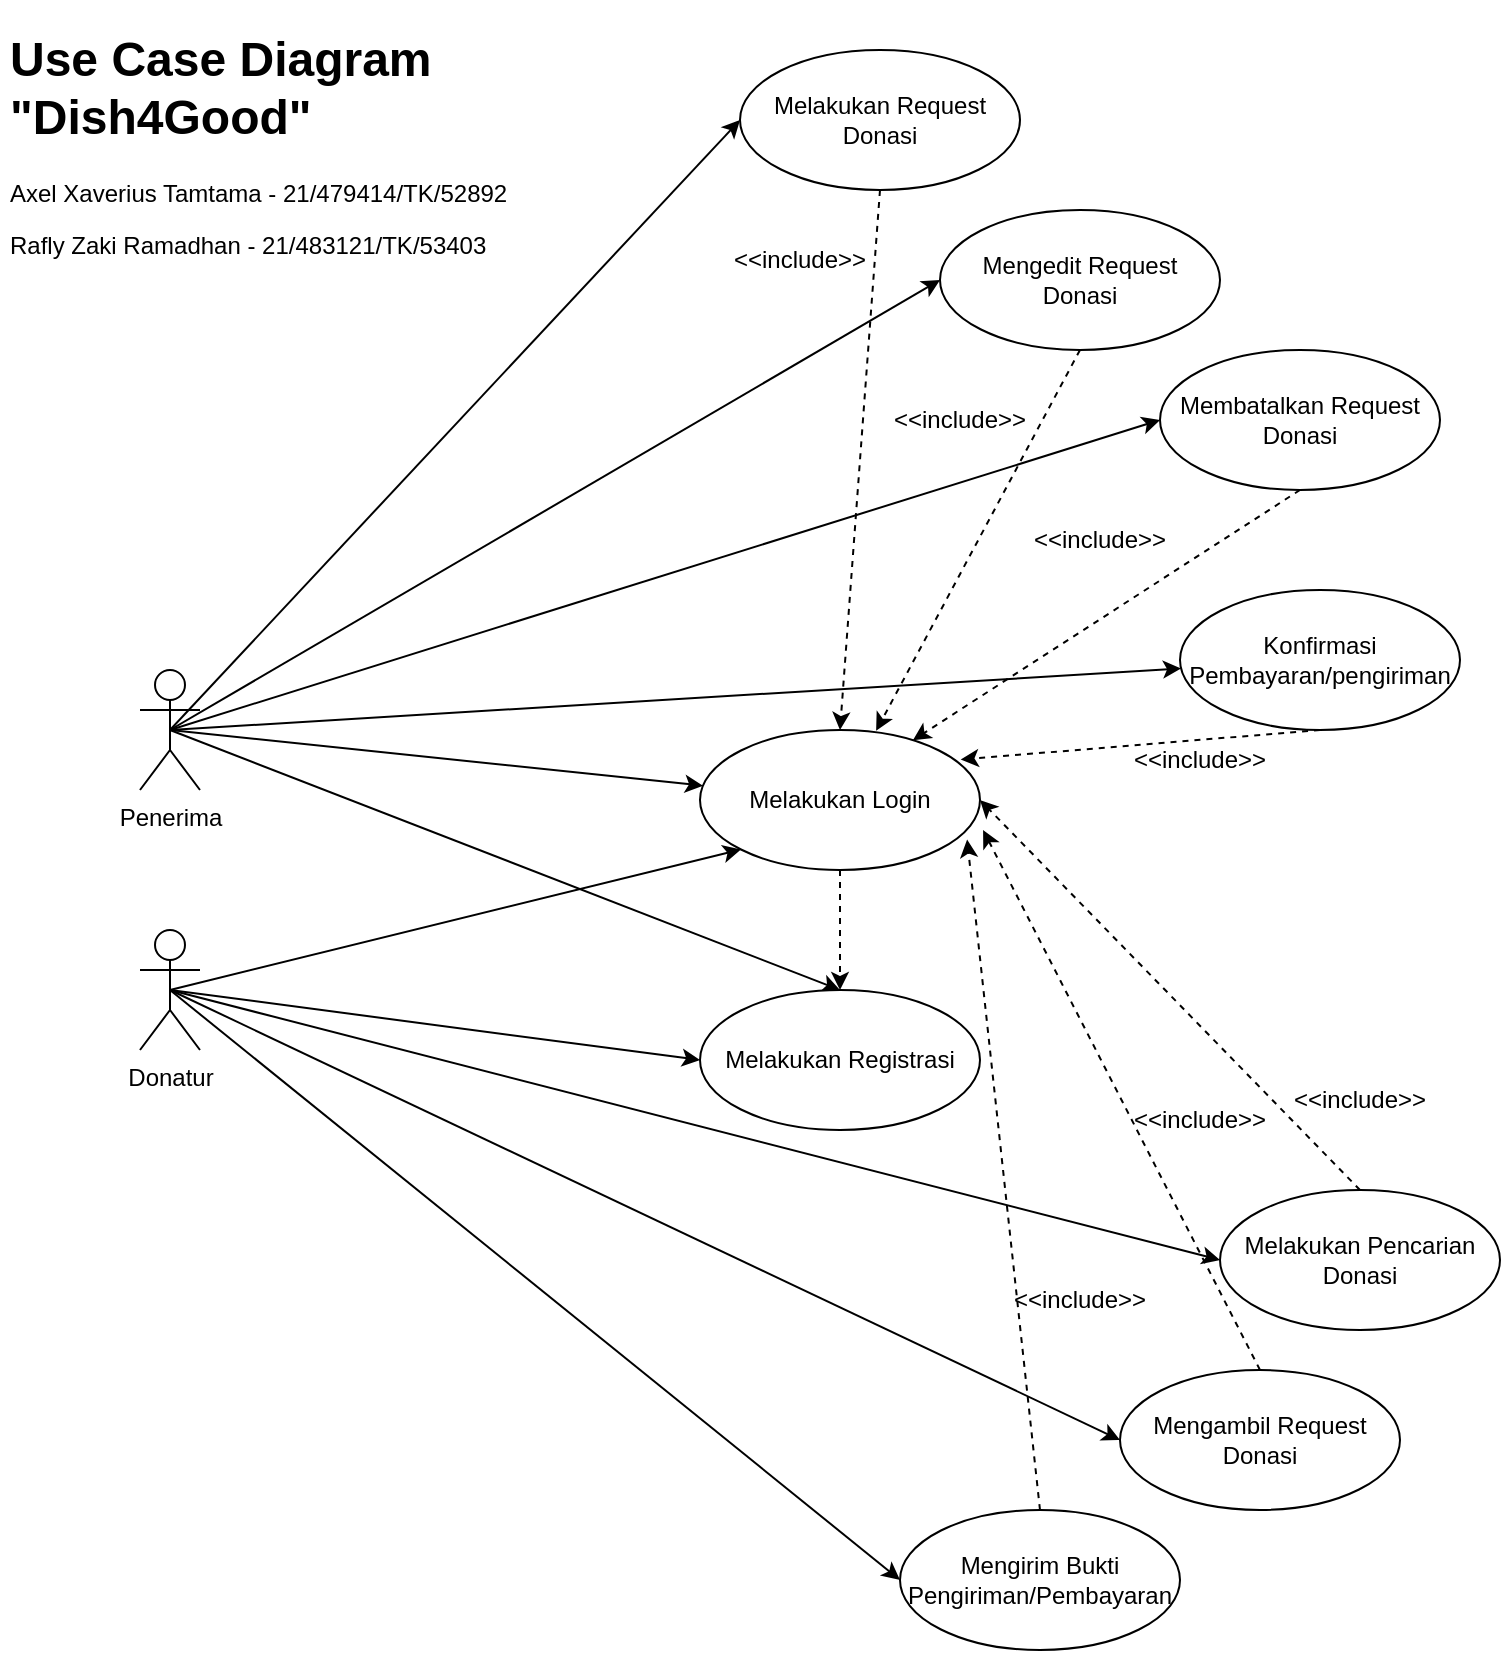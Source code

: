 <mxfile version="21.7.5" type="github" pages="4">
  <diagram id="bWpQsI8a0Fwr5JxNZwEe" name="Use Case Diagram">
    <mxGraphModel dx="1050" dy="566" grid="1" gridSize="10" guides="1" tooltips="1" connect="1" arrows="1" fold="1" page="1" pageScale="1" pageWidth="850" pageHeight="1100" math="0" shadow="0">
      <root>
        <mxCell id="0" />
        <mxCell id="1" parent="0" />
        <mxCell id="-gU4_IUoy-lOwdRJ4B9X-2" style="edgeStyle=none;rounded=0;orthogonalLoop=1;jettySize=auto;html=1;exitX=0.5;exitY=0.5;exitDx=0;exitDy=0;exitPerimeter=0;entryX=0;entryY=0.5;entryDx=0;entryDy=0;" edge="1" parent="1" source="-gU4_IUoy-lOwdRJ4B9X-7" target="-gU4_IUoy-lOwdRJ4B9X-15">
          <mxGeometry relative="1" as="geometry" />
        </mxCell>
        <mxCell id="-gU4_IUoy-lOwdRJ4B9X-3" style="edgeStyle=none;rounded=0;orthogonalLoop=1;jettySize=auto;html=1;exitX=0.5;exitY=0.5;exitDx=0;exitDy=0;exitPerimeter=0;entryX=0;entryY=1;entryDx=0;entryDy=0;" edge="1" parent="1" source="-gU4_IUoy-lOwdRJ4B9X-7" target="-gU4_IUoy-lOwdRJ4B9X-16">
          <mxGeometry relative="1" as="geometry" />
        </mxCell>
        <mxCell id="-gU4_IUoy-lOwdRJ4B9X-4" style="edgeStyle=none;rounded=0;orthogonalLoop=1;jettySize=auto;html=1;exitX=0.5;exitY=0.5;exitDx=0;exitDy=0;exitPerimeter=0;entryX=0;entryY=0.5;entryDx=0;entryDy=0;" edge="1" parent="1" source="-gU4_IUoy-lOwdRJ4B9X-7" target="-gU4_IUoy-lOwdRJ4B9X-17">
          <mxGeometry relative="1" as="geometry" />
        </mxCell>
        <mxCell id="-gU4_IUoy-lOwdRJ4B9X-5" style="edgeStyle=none;rounded=0;orthogonalLoop=1;jettySize=auto;html=1;exitX=0.5;exitY=0.5;exitDx=0;exitDy=0;exitPerimeter=0;entryX=0;entryY=0.5;entryDx=0;entryDy=0;" edge="1" parent="1" source="-gU4_IUoy-lOwdRJ4B9X-7" target="-gU4_IUoy-lOwdRJ4B9X-21">
          <mxGeometry relative="1" as="geometry" />
        </mxCell>
        <mxCell id="-gU4_IUoy-lOwdRJ4B9X-6" style="edgeStyle=none;rounded=0;orthogonalLoop=1;jettySize=auto;html=1;exitX=0.5;exitY=0.5;exitDx=0;exitDy=0;exitPerimeter=0;entryX=0;entryY=0.5;entryDx=0;entryDy=0;" edge="1" parent="1" source="-gU4_IUoy-lOwdRJ4B9X-7" target="-gU4_IUoy-lOwdRJ4B9X-22">
          <mxGeometry relative="1" as="geometry" />
        </mxCell>
        <mxCell id="-gU4_IUoy-lOwdRJ4B9X-7" value="Donatur" style="shape=umlActor;verticalLabelPosition=bottom;verticalAlign=top;html=1;" vertex="1" parent="1">
          <mxGeometry x="150" y="660" width="30" height="60" as="geometry" />
        </mxCell>
        <mxCell id="-gU4_IUoy-lOwdRJ4B9X-8" style="edgeStyle=none;rounded=0;orthogonalLoop=1;jettySize=auto;html=1;exitX=0.5;exitY=0.5;exitDx=0;exitDy=0;exitPerimeter=0;" edge="1" parent="1" source="-gU4_IUoy-lOwdRJ4B9X-14" target="-gU4_IUoy-lOwdRJ4B9X-16">
          <mxGeometry relative="1" as="geometry" />
        </mxCell>
        <mxCell id="-gU4_IUoy-lOwdRJ4B9X-9" style="edgeStyle=none;rounded=0;orthogonalLoop=1;jettySize=auto;html=1;exitX=0.5;exitY=0.5;exitDx=0;exitDy=0;exitPerimeter=0;entryX=0.5;entryY=0;entryDx=0;entryDy=0;" edge="1" parent="1" source="-gU4_IUoy-lOwdRJ4B9X-14" target="-gU4_IUoy-lOwdRJ4B9X-15">
          <mxGeometry relative="1" as="geometry" />
        </mxCell>
        <mxCell id="-gU4_IUoy-lOwdRJ4B9X-10" style="edgeStyle=none;rounded=0;orthogonalLoop=1;jettySize=auto;html=1;exitX=0.5;exitY=0.5;exitDx=0;exitDy=0;exitPerimeter=0;entryX=0;entryY=0.5;entryDx=0;entryDy=0;" edge="1" parent="1" source="-gU4_IUoy-lOwdRJ4B9X-14" target="-gU4_IUoy-lOwdRJ4B9X-18">
          <mxGeometry relative="1" as="geometry" />
        </mxCell>
        <mxCell id="-gU4_IUoy-lOwdRJ4B9X-11" style="edgeStyle=none;rounded=0;orthogonalLoop=1;jettySize=auto;html=1;exitX=0.5;exitY=0.5;exitDx=0;exitDy=0;exitPerimeter=0;entryX=0;entryY=0.5;entryDx=0;entryDy=0;" edge="1" parent="1" source="-gU4_IUoy-lOwdRJ4B9X-14" target="-gU4_IUoy-lOwdRJ4B9X-19">
          <mxGeometry relative="1" as="geometry" />
        </mxCell>
        <mxCell id="-gU4_IUoy-lOwdRJ4B9X-12" style="edgeStyle=none;rounded=0;orthogonalLoop=1;jettySize=auto;html=1;exitX=0.5;exitY=0.5;exitDx=0;exitDy=0;exitPerimeter=0;entryX=0;entryY=0.5;entryDx=0;entryDy=0;" edge="1" parent="1" source="-gU4_IUoy-lOwdRJ4B9X-14" target="-gU4_IUoy-lOwdRJ4B9X-20">
          <mxGeometry relative="1" as="geometry" />
        </mxCell>
        <mxCell id="-gU4_IUoy-lOwdRJ4B9X-13" style="edgeStyle=none;rounded=0;orthogonalLoop=1;jettySize=auto;html=1;exitX=0.5;exitY=0.5;exitDx=0;exitDy=0;exitPerimeter=0;" edge="1" parent="1" source="-gU4_IUoy-lOwdRJ4B9X-14" target="-gU4_IUoy-lOwdRJ4B9X-23">
          <mxGeometry relative="1" as="geometry" />
        </mxCell>
        <mxCell id="-gU4_IUoy-lOwdRJ4B9X-14" value="Penerima" style="shape=umlActor;verticalLabelPosition=bottom;verticalAlign=top;html=1;" vertex="1" parent="1">
          <mxGeometry x="150" y="530" width="30" height="60" as="geometry" />
        </mxCell>
        <mxCell id="-gU4_IUoy-lOwdRJ4B9X-15" value="Melakukan Registrasi" style="ellipse;whiteSpace=wrap;html=1;" vertex="1" parent="1">
          <mxGeometry x="430" y="690" width="140" height="70" as="geometry" />
        </mxCell>
        <mxCell id="-gU4_IUoy-lOwdRJ4B9X-31" style="edgeStyle=none;rounded=0;orthogonalLoop=1;jettySize=auto;html=1;exitX=0.5;exitY=1;exitDx=0;exitDy=0;entryX=0.5;entryY=0;entryDx=0;entryDy=0;dashed=1;" edge="1" parent="1" source="-gU4_IUoy-lOwdRJ4B9X-16" target="-gU4_IUoy-lOwdRJ4B9X-15">
          <mxGeometry relative="1" as="geometry" />
        </mxCell>
        <mxCell id="-gU4_IUoy-lOwdRJ4B9X-16" value="Melakukan Login" style="ellipse;whiteSpace=wrap;html=1;" vertex="1" parent="1">
          <mxGeometry x="430" y="560" width="140" height="70" as="geometry" />
        </mxCell>
        <mxCell id="-gU4_IUoy-lOwdRJ4B9X-32" style="edgeStyle=none;rounded=0;orthogonalLoop=1;jettySize=auto;html=1;exitX=0.5;exitY=0;exitDx=0;exitDy=0;entryX=1;entryY=0.5;entryDx=0;entryDy=0;dashed=1;" edge="1" parent="1" source="-gU4_IUoy-lOwdRJ4B9X-17" target="-gU4_IUoy-lOwdRJ4B9X-16">
          <mxGeometry relative="1" as="geometry" />
        </mxCell>
        <mxCell id="-gU4_IUoy-lOwdRJ4B9X-17" value="Melakukan Pencarian Donasi" style="ellipse;whiteSpace=wrap;html=1;" vertex="1" parent="1">
          <mxGeometry x="690" y="790" width="140" height="70" as="geometry" />
        </mxCell>
        <mxCell id="-gU4_IUoy-lOwdRJ4B9X-27" style="rounded=0;orthogonalLoop=1;jettySize=auto;html=1;exitX=0.5;exitY=1;exitDx=0;exitDy=0;entryX=0.5;entryY=0;entryDx=0;entryDy=0;dashed=1;" edge="1" parent="1" source="-gU4_IUoy-lOwdRJ4B9X-18" target="-gU4_IUoy-lOwdRJ4B9X-16">
          <mxGeometry relative="1" as="geometry" />
        </mxCell>
        <mxCell id="-gU4_IUoy-lOwdRJ4B9X-18" value="Melakukan Request Donasi" style="ellipse;whiteSpace=wrap;html=1;" vertex="1" parent="1">
          <mxGeometry x="450" y="220" width="140" height="70" as="geometry" />
        </mxCell>
        <mxCell id="-gU4_IUoy-lOwdRJ4B9X-28" style="rounded=0;orthogonalLoop=1;jettySize=auto;html=1;exitX=0.5;exitY=1;exitDx=0;exitDy=0;entryX=0.629;entryY=0.006;entryDx=0;entryDy=0;entryPerimeter=0;dashed=1;" edge="1" parent="1" source="-gU4_IUoy-lOwdRJ4B9X-19" target="-gU4_IUoy-lOwdRJ4B9X-16">
          <mxGeometry relative="1" as="geometry" />
        </mxCell>
        <mxCell id="-gU4_IUoy-lOwdRJ4B9X-19" value="Mengedit Request Donasi" style="ellipse;whiteSpace=wrap;html=1;" vertex="1" parent="1">
          <mxGeometry x="550" y="300" width="140" height="70" as="geometry" />
        </mxCell>
        <mxCell id="-gU4_IUoy-lOwdRJ4B9X-29" style="edgeStyle=none;rounded=0;orthogonalLoop=1;jettySize=auto;html=1;exitX=0.5;exitY=1;exitDx=0;exitDy=0;entryX=0.76;entryY=0.074;entryDx=0;entryDy=0;entryPerimeter=0;dashed=1;" edge="1" parent="1" source="-gU4_IUoy-lOwdRJ4B9X-20" target="-gU4_IUoy-lOwdRJ4B9X-16">
          <mxGeometry relative="1" as="geometry" />
        </mxCell>
        <mxCell id="-gU4_IUoy-lOwdRJ4B9X-20" value="Membatalkan Request Donasi" style="ellipse;whiteSpace=wrap;html=1;" vertex="1" parent="1">
          <mxGeometry x="660" y="370" width="140" height="70" as="geometry" />
        </mxCell>
        <mxCell id="-gU4_IUoy-lOwdRJ4B9X-33" style="edgeStyle=none;rounded=0;orthogonalLoop=1;jettySize=auto;html=1;exitX=0.5;exitY=0;exitDx=0;exitDy=0;entryX=1.011;entryY=0.714;entryDx=0;entryDy=0;entryPerimeter=0;dashed=1;" edge="1" parent="1" source="-gU4_IUoy-lOwdRJ4B9X-21" target="-gU4_IUoy-lOwdRJ4B9X-16">
          <mxGeometry relative="1" as="geometry" />
        </mxCell>
        <mxCell id="-gU4_IUoy-lOwdRJ4B9X-21" value="Mengambil Request Donasi" style="ellipse;whiteSpace=wrap;html=1;" vertex="1" parent="1">
          <mxGeometry x="640" y="880" width="140" height="70" as="geometry" />
        </mxCell>
        <mxCell id="-gU4_IUoy-lOwdRJ4B9X-34" style="edgeStyle=none;rounded=0;orthogonalLoop=1;jettySize=auto;html=1;exitX=0.5;exitY=0;exitDx=0;exitDy=0;entryX=0.954;entryY=0.783;entryDx=0;entryDy=0;entryPerimeter=0;dashed=1;" edge="1" parent="1" source="-gU4_IUoy-lOwdRJ4B9X-22" target="-gU4_IUoy-lOwdRJ4B9X-16">
          <mxGeometry relative="1" as="geometry" />
        </mxCell>
        <mxCell id="-gU4_IUoy-lOwdRJ4B9X-22" value="Mengirim Bukti Pengiriman/Pembayaran" style="ellipse;whiteSpace=wrap;html=1;" vertex="1" parent="1">
          <mxGeometry x="530" y="950" width="140" height="70" as="geometry" />
        </mxCell>
        <mxCell id="-gU4_IUoy-lOwdRJ4B9X-30" style="edgeStyle=none;rounded=0;orthogonalLoop=1;jettySize=auto;html=1;exitX=0.5;exitY=1;exitDx=0;exitDy=0;entryX=0.931;entryY=0.211;entryDx=0;entryDy=0;entryPerimeter=0;dashed=1;" edge="1" parent="1" source="-gU4_IUoy-lOwdRJ4B9X-23" target="-gU4_IUoy-lOwdRJ4B9X-16">
          <mxGeometry relative="1" as="geometry" />
        </mxCell>
        <mxCell id="-gU4_IUoy-lOwdRJ4B9X-23" value="Konfirmasi Pembayaran/pengiriman" style="ellipse;whiteSpace=wrap;html=1;" vertex="1" parent="1">
          <mxGeometry x="670" y="490" width="140" height="70" as="geometry" />
        </mxCell>
        <mxCell id="-gU4_IUoy-lOwdRJ4B9X-24" value="&lt;h1&gt;Use Case Diagram &quot;Dish4Good&quot;&lt;/h1&gt;&lt;p&gt;Axel Xaverius Tamtama - 21/479414/TK/52892&amp;nbsp;&lt;/p&gt;&lt;p&gt;Rafly Zaki Ramadhan - 21/483121/TK/53403&lt;/p&gt;" style="text;html=1;strokeColor=none;fillColor=none;spacing=5;spacingTop=-20;whiteSpace=wrap;overflow=hidden;rounded=0;" vertex="1" parent="1">
          <mxGeometry x="80" y="205" width="280" height="120" as="geometry" />
        </mxCell>
        <mxCell id="-gU4_IUoy-lOwdRJ4B9X-35" value="&amp;lt;&amp;lt;include&amp;gt;&amp;gt;" style="text;html=1;strokeColor=none;fillColor=none;align=center;verticalAlign=middle;whiteSpace=wrap;rounded=0;" vertex="1" parent="1">
          <mxGeometry x="450" y="310" width="60" height="30" as="geometry" />
        </mxCell>
        <mxCell id="-gU4_IUoy-lOwdRJ4B9X-36" value="&amp;lt;&amp;lt;include&amp;gt;&amp;gt;" style="text;html=1;strokeColor=none;fillColor=none;align=center;verticalAlign=middle;whiteSpace=wrap;rounded=0;" vertex="1" parent="1">
          <mxGeometry x="530" y="390" width="60" height="30" as="geometry" />
        </mxCell>
        <mxCell id="-gU4_IUoy-lOwdRJ4B9X-37" value="&amp;lt;&amp;lt;include&amp;gt;&amp;gt;" style="text;html=1;strokeColor=none;fillColor=none;align=center;verticalAlign=middle;whiteSpace=wrap;rounded=0;" vertex="1" parent="1">
          <mxGeometry x="600" y="450" width="60" height="30" as="geometry" />
        </mxCell>
        <mxCell id="-gU4_IUoy-lOwdRJ4B9X-38" value="&amp;lt;&amp;lt;include&amp;gt;&amp;gt;" style="text;html=1;strokeColor=none;fillColor=none;align=center;verticalAlign=middle;whiteSpace=wrap;rounded=0;" vertex="1" parent="1">
          <mxGeometry x="650" y="560" width="60" height="30" as="geometry" />
        </mxCell>
        <mxCell id="-gU4_IUoy-lOwdRJ4B9X-39" value="&amp;lt;&amp;lt;include&amp;gt;&amp;gt;" style="text;html=1;strokeColor=none;fillColor=none;align=center;verticalAlign=middle;whiteSpace=wrap;rounded=0;" vertex="1" parent="1">
          <mxGeometry x="730" y="730" width="60" height="30" as="geometry" />
        </mxCell>
        <mxCell id="-gU4_IUoy-lOwdRJ4B9X-40" value="&amp;lt;&amp;lt;include&amp;gt;&amp;gt;" style="text;html=1;strokeColor=none;fillColor=none;align=center;verticalAlign=middle;whiteSpace=wrap;rounded=0;" vertex="1" parent="1">
          <mxGeometry x="650" y="740" width="60" height="30" as="geometry" />
        </mxCell>
        <mxCell id="-gU4_IUoy-lOwdRJ4B9X-41" value="&amp;lt;&amp;lt;include&amp;gt;&amp;gt;" style="text;html=1;strokeColor=none;fillColor=none;align=center;verticalAlign=middle;whiteSpace=wrap;rounded=0;" vertex="1" parent="1">
          <mxGeometry x="590" y="830" width="60" height="30" as="geometry" />
        </mxCell>
      </root>
    </mxGraphModel>
  </diagram>
  <diagram id="-UfNJecPd-INbgN4i0WY" name="Activity Diagram - Donatur">
    <mxGraphModel dx="1050" dy="566" grid="1" gridSize="10" guides="1" tooltips="1" connect="1" arrows="1" fold="1" page="1" pageScale="1" pageWidth="850" pageHeight="1100" math="0" shadow="0">
      <root>
        <mxCell id="0" />
        <mxCell id="1" parent="0" />
        <mxCell id="1BoIZEWAEIYlpZ_a4zZs-1" value="&lt;h1&gt;Activity Diagram Donatur &quot;Dish4Good&quot;&lt;/h1&gt;&lt;p&gt;Axel Xaverius Tamtama - 21/479414/TK/52892&amp;nbsp;&lt;/p&gt;&lt;p&gt;Rafly Zaki Ramadhan - 21/483121/TK/53403&lt;/p&gt;" style="text;html=1;strokeColor=none;fillColor=none;spacing=5;spacingTop=-20;whiteSpace=wrap;overflow=hidden;rounded=0;" vertex="1" parent="1">
          <mxGeometry x="550" y="80" width="320" height="120" as="geometry" />
        </mxCell>
        <mxCell id="1BoIZEWAEIYlpZ_a4zZs-2" value="" style="ellipse;html=1;shape=startState;fillColor=#000000;strokeColor=#ff0000;" vertex="1" parent="1">
          <mxGeometry x="205" y="80" width="30" height="30" as="geometry" />
        </mxCell>
        <mxCell id="1BoIZEWAEIYlpZ_a4zZs-3" value="" style="edgeStyle=orthogonalEdgeStyle;html=1;verticalAlign=bottom;endArrow=open;endSize=8;strokeColor=#ff0000;rounded=0;entryX=0.5;entryY=0;entryDx=0;entryDy=0;" edge="1" parent="1" source="1BoIZEWAEIYlpZ_a4zZs-2" target="1BoIZEWAEIYlpZ_a4zZs-4">
          <mxGeometry relative="1" as="geometry">
            <mxPoint x="220" y="170" as="targetPoint" />
          </mxGeometry>
        </mxCell>
        <mxCell id="1BoIZEWAEIYlpZ_a4zZs-4" value="Donatur melakukan Registrasi" style="rounded=1;whiteSpace=wrap;html=1;arcSize=40;fontColor=#000000;fillColor=#ffffc0;strokeColor=#ff0000;" vertex="1" parent="1">
          <mxGeometry x="160" y="190" width="120" height="40" as="geometry" />
        </mxCell>
        <mxCell id="1BoIZEWAEIYlpZ_a4zZs-5" value="" style="edgeStyle=orthogonalEdgeStyle;html=1;verticalAlign=bottom;endArrow=open;endSize=8;strokeColor=#ff0000;rounded=0;entryX=0.5;entryY=0;entryDx=0;entryDy=0;" edge="1" parent="1" source="1BoIZEWAEIYlpZ_a4zZs-4" target="1BoIZEWAEIYlpZ_a4zZs-6">
          <mxGeometry relative="1" as="geometry">
            <mxPoint x="220" y="290" as="targetPoint" />
          </mxGeometry>
        </mxCell>
        <mxCell id="1BoIZEWAEIYlpZ_a4zZs-6" value="Registrasi dengan memasukan Nama Lengkap, ....." style="rounded=1;whiteSpace=wrap;html=1;arcSize=40;fontColor=#000000;fillColor=#ffffc0;strokeColor=#ff0000;" vertex="1" parent="1">
          <mxGeometry x="160" y="300" width="120" height="50" as="geometry" />
        </mxCell>
        <mxCell id="1BoIZEWAEIYlpZ_a4zZs-7" value="" style="edgeStyle=orthogonalEdgeStyle;html=1;verticalAlign=bottom;endArrow=open;endSize=8;strokeColor=#ff0000;rounded=0;entryX=0.5;entryY=0;entryDx=0;entryDy=0;" edge="1" parent="1" source="1BoIZEWAEIYlpZ_a4zZs-6" target="1BoIZEWAEIYlpZ_a4zZs-8">
          <mxGeometry relative="1" as="geometry">
            <mxPoint x="220" y="400" as="targetPoint" />
          </mxGeometry>
        </mxCell>
        <mxCell id="1BoIZEWAEIYlpZ_a4zZs-8" value="Data regis sesuai" style="rhombus;whiteSpace=wrap;html=1;fontColor=#000000;fillColor=#ffffc0;strokeColor=#ff0000;" vertex="1" parent="1">
          <mxGeometry x="160" y="395" width="120" height="70" as="geometry" />
        </mxCell>
        <mxCell id="1BoIZEWAEIYlpZ_a4zZs-9" value="Gagal regis" style="edgeStyle=orthogonalEdgeStyle;html=1;align=left;verticalAlign=bottom;endArrow=open;endSize=8;strokeColor=#ff0000;rounded=0;entryX=0;entryY=0.5;entryDx=0;entryDy=0;exitX=0;exitY=0.5;exitDx=0;exitDy=0;" edge="1" parent="1" source="1BoIZEWAEIYlpZ_a4zZs-8">
          <mxGeometry x="0.068" y="30" relative="1" as="geometry">
            <mxPoint x="160" y="320" as="targetPoint" />
            <mxPoint x="90" y="430" as="sourcePoint" />
            <Array as="points">
              <mxPoint x="130" y="430" />
              <mxPoint x="130" y="320" />
            </Array>
            <mxPoint as="offset" />
          </mxGeometry>
        </mxCell>
        <mxCell id="1BoIZEWAEIYlpZ_a4zZs-10" value="Regis berhasil" style="edgeStyle=orthogonalEdgeStyle;html=1;align=left;verticalAlign=top;endArrow=open;endSize=8;strokeColor=#ff0000;rounded=0;entryX=0.5;entryY=0;entryDx=0;entryDy=0;" edge="1" parent="1" source="1BoIZEWAEIYlpZ_a4zZs-8" target="1BoIZEWAEIYlpZ_a4zZs-11">
          <mxGeometry x="-0.669" y="-30" relative="1" as="geometry">
            <mxPoint x="220" y="510" as="targetPoint" />
            <mxPoint as="offset" />
          </mxGeometry>
        </mxCell>
        <mxCell id="1BoIZEWAEIYlpZ_a4zZs-11" value="Donatur Melakukan Login" style="rounded=1;whiteSpace=wrap;html=1;arcSize=40;fontColor=#000000;fillColor=#ffffc0;strokeColor=#ff0000;" vertex="1" parent="1">
          <mxGeometry x="160" y="520" width="120" height="40" as="geometry" />
        </mxCell>
        <mxCell id="1BoIZEWAEIYlpZ_a4zZs-12" value="" style="edgeStyle=orthogonalEdgeStyle;html=1;verticalAlign=bottom;endArrow=open;endSize=8;strokeColor=#ff0000;rounded=0;entryX=0.5;entryY=0;entryDx=0;entryDy=0;" edge="1" parent="1" source="1BoIZEWAEIYlpZ_a4zZs-11" target="1BoIZEWAEIYlpZ_a4zZs-13">
          <mxGeometry relative="1" as="geometry">
            <mxPoint x="220" y="620" as="targetPoint" />
          </mxGeometry>
        </mxCell>
        <mxCell id="1BoIZEWAEIYlpZ_a4zZs-13" value="Data Login sesuai" style="rhombus;whiteSpace=wrap;html=1;fontColor=#000000;fillColor=#ffffc0;strokeColor=#ff0000;" vertex="1" parent="1">
          <mxGeometry x="160" y="630" width="120" height="70" as="geometry" />
        </mxCell>
        <mxCell id="1BoIZEWAEIYlpZ_a4zZs-14" value="Gagal Login" style="edgeStyle=orthogonalEdgeStyle;html=1;align=left;verticalAlign=bottom;endArrow=open;endSize=8;strokeColor=#ff0000;rounded=0;entryX=0;entryY=0.5;entryDx=0;entryDy=0;exitX=0;exitY=0.5;exitDx=0;exitDy=0;" edge="1" parent="1" source="1BoIZEWAEIYlpZ_a4zZs-13" target="1BoIZEWAEIYlpZ_a4zZs-11">
          <mxGeometry x="-0.171" y="20" relative="1" as="geometry">
            <mxPoint x="150" y="560" as="targetPoint" />
            <mxPoint x="150" y="670" as="sourcePoint" />
            <Array as="points">
              <mxPoint x="120" y="665" />
              <mxPoint x="120" y="540" />
            </Array>
            <mxPoint as="offset" />
          </mxGeometry>
        </mxCell>
        <mxCell id="1BoIZEWAEIYlpZ_a4zZs-15" value="Melanjutkan ke halaman selantunya" style="rounded=1;whiteSpace=wrap;html=1;arcSize=40;fontColor=#000000;fillColor=#ffffc0;strokeColor=#ff0000;" vertex="1" parent="1">
          <mxGeometry x="160" y="770" width="120" height="40" as="geometry" />
        </mxCell>
        <mxCell id="1BoIZEWAEIYlpZ_a4zZs-16" value="" style="edgeStyle=orthogonalEdgeStyle;html=1;verticalAlign=bottom;endArrow=open;endSize=8;strokeColor=#ff0000;rounded=0;entryX=0;entryY=0.5;entryDx=0;entryDy=0;" edge="1" parent="1" source="1BoIZEWAEIYlpZ_a4zZs-15" target="1BoIZEWAEIYlpZ_a4zZs-18">
          <mxGeometry relative="1" as="geometry">
            <mxPoint x="220" y="870" as="targetPoint" />
          </mxGeometry>
        </mxCell>
        <mxCell id="1BoIZEWAEIYlpZ_a4zZs-17" value="Regis berhasil" style="edgeStyle=orthogonalEdgeStyle;html=1;align=left;verticalAlign=top;endArrow=open;endSize=8;strokeColor=#ff0000;rounded=0;entryX=0.5;entryY=0;entryDx=0;entryDy=0;exitX=0.5;exitY=1;exitDx=0;exitDy=0;" edge="1" parent="1" source="1BoIZEWAEIYlpZ_a4zZs-13" target="1BoIZEWAEIYlpZ_a4zZs-15">
          <mxGeometry x="-0.636" y="-40" relative="1" as="geometry">
            <mxPoint x="219.57" y="755" as="targetPoint" />
            <mxPoint as="offset" />
            <mxPoint x="219.57" y="700" as="sourcePoint" />
          </mxGeometry>
        </mxCell>
        <mxCell id="1BoIZEWAEIYlpZ_a4zZs-18" value="Halaman Beranda" style="rounded=1;whiteSpace=wrap;html=1;arcSize=40;fontColor=#000000;fillColor=#ffffc0;strokeColor=#ff0000;" vertex="1" parent="1">
          <mxGeometry x="400" y="190" width="120" height="40" as="geometry" />
        </mxCell>
        <mxCell id="1BoIZEWAEIYlpZ_a4zZs-19" value="" style="edgeStyle=orthogonalEdgeStyle;html=1;verticalAlign=bottom;endArrow=open;endSize=8;strokeColor=#ff0000;rounded=0;entryX=0.5;entryY=0;entryDx=0;entryDy=0;" edge="1" parent="1" source="1BoIZEWAEIYlpZ_a4zZs-18" target="1BoIZEWAEIYlpZ_a4zZs-20">
          <mxGeometry relative="1" as="geometry">
            <mxPoint x="460" y="290" as="targetPoint" />
          </mxGeometry>
        </mxCell>
        <mxCell id="1BoIZEWAEIYlpZ_a4zZs-20" value="Mengambil Request untuk melakukan donasi" style="rounded=1;whiteSpace=wrap;html=1;arcSize=40;fontColor=#000000;fillColor=#ffffc0;strokeColor=#ff0000;" vertex="1" parent="1">
          <mxGeometry x="400" y="455" width="120" height="60" as="geometry" />
        </mxCell>
        <mxCell id="1BoIZEWAEIYlpZ_a4zZs-21" value="Mencari donasi pada kolom pencarian" style="rounded=1;whiteSpace=wrap;html=1;arcSize=40;fontColor=#000000;fillColor=#ffffc0;strokeColor=#ff0000;" vertex="1" parent="1">
          <mxGeometry x="660" y="320" width="120" height="40" as="geometry" />
        </mxCell>
        <mxCell id="1BoIZEWAEIYlpZ_a4zZs-22" value="" style="edgeStyle=orthogonalEdgeStyle;html=1;verticalAlign=bottom;endArrow=open;endSize=8;strokeColor=#ff0000;rounded=0;entryX=0.5;entryY=0;entryDx=0;entryDy=0;" edge="1" parent="1" source="1BoIZEWAEIYlpZ_a4zZs-21" target="1BoIZEWAEIYlpZ_a4zZs-26">
          <mxGeometry relative="1" as="geometry">
            <mxPoint x="720" y="440" as="targetPoint" />
          </mxGeometry>
        </mxCell>
        <mxCell id="1BoIZEWAEIYlpZ_a4zZs-23" value="" style="edgeStyle=orthogonalEdgeStyle;html=1;verticalAlign=bottom;endArrow=open;endSize=8;strokeColor=#ff0000;rounded=0;entryX=0.5;entryY=0;entryDx=0;entryDy=0;exitX=0.5;exitY=1;exitDx=0;exitDy=0;" edge="1" parent="1" source="1BoIZEWAEIYlpZ_a4zZs-18" target="1BoIZEWAEIYlpZ_a4zZs-21">
          <mxGeometry relative="1" as="geometry">
            <mxPoint x="470" y="330" as="targetPoint" />
            <mxPoint x="470" y="240" as="sourcePoint" />
          </mxGeometry>
        </mxCell>
        <mxCell id="1BoIZEWAEIYlpZ_a4zZs-24" value="Mengkonfirmasi untuk melakukan donasi" style="rounded=1;whiteSpace=wrap;html=1;arcSize=40;fontColor=#000000;fillColor=#ffffc0;strokeColor=#ff0000;" vertex="1" parent="1">
          <mxGeometry x="400" y="710" width="120" height="40" as="geometry" />
        </mxCell>
        <mxCell id="1BoIZEWAEIYlpZ_a4zZs-25" value="" style="edgeStyle=orthogonalEdgeStyle;html=1;verticalAlign=bottom;endArrow=open;endSize=8;strokeColor=#ff0000;rounded=0;entryX=0.5;entryY=0;entryDx=0;entryDy=0;" edge="1" parent="1" source="1BoIZEWAEIYlpZ_a4zZs-24" target="1BoIZEWAEIYlpZ_a4zZs-29">
          <mxGeometry relative="1" as="geometry">
            <mxPoint x="460" y="810" as="targetPoint" />
          </mxGeometry>
        </mxCell>
        <mxCell id="1BoIZEWAEIYlpZ_a4zZs-26" value="Menemukan Daftar Donasi yang dicari" style="rhombus;whiteSpace=wrap;html=1;fontColor=#000000;fillColor=#ffffc0;strokeColor=#ff0000;" vertex="1" parent="1">
          <mxGeometry x="650" y="440" width="140" height="90" as="geometry" />
        </mxCell>
        <mxCell id="1BoIZEWAEIYlpZ_a4zZs-27" value="no" style="edgeStyle=orthogonalEdgeStyle;html=1;align=left;verticalAlign=bottom;endArrow=open;endSize=8;strokeColor=#ff0000;rounded=0;entryX=1;entryY=0.5;entryDx=0;entryDy=0;exitX=1;exitY=0.5;exitDx=0;exitDy=0;" edge="1" parent="1" source="1BoIZEWAEIYlpZ_a4zZs-26" target="1BoIZEWAEIYlpZ_a4zZs-21">
          <mxGeometry x="-0.116" y="10" relative="1" as="geometry">
            <mxPoint x="860" y="490" as="targetPoint" />
            <Array as="points">
              <mxPoint x="820" y="485" />
              <mxPoint x="820" y="340" />
            </Array>
            <mxPoint as="offset" />
          </mxGeometry>
        </mxCell>
        <mxCell id="1BoIZEWAEIYlpZ_a4zZs-28" value="yes" style="edgeStyle=orthogonalEdgeStyle;html=1;align=left;verticalAlign=top;endArrow=open;endSize=8;strokeColor=#ff0000;rounded=0;entryX=1;entryY=0.5;entryDx=0;entryDy=0;" edge="1" parent="1" source="1BoIZEWAEIYlpZ_a4zZs-26" target="1BoIZEWAEIYlpZ_a4zZs-20">
          <mxGeometry x="0.077" y="-15" relative="1" as="geometry">
            <mxPoint x="720" y="570" as="targetPoint" />
            <mxPoint as="offset" />
          </mxGeometry>
        </mxCell>
        <mxCell id="1BoIZEWAEIYlpZ_a4zZs-29" value="Menunggu konfirmasi dari penerima" style="rhombus;whiteSpace=wrap;html=1;fontColor=#000000;fillColor=#ffffc0;strokeColor=#ff0000;" vertex="1" parent="1">
          <mxGeometry x="390" y="815" width="140" height="90" as="geometry" />
        </mxCell>
        <mxCell id="1BoIZEWAEIYlpZ_a4zZs-30" value="no" style="edgeStyle=orthogonalEdgeStyle;html=1;align=left;verticalAlign=bottom;endArrow=open;endSize=8;strokeColor=#ff0000;rounded=0;entryX=0;entryY=0.5;entryDx=0;entryDy=0;" edge="1" parent="1" source="1BoIZEWAEIYlpZ_a4zZs-29" target="1BoIZEWAEIYlpZ_a4zZs-38">
          <mxGeometry x="-1" relative="1" as="geometry">
            <mxPoint x="650" y="860" as="targetPoint" />
          </mxGeometry>
        </mxCell>
        <mxCell id="1BoIZEWAEIYlpZ_a4zZs-31" value="yes" style="edgeStyle=orthogonalEdgeStyle;html=1;align=left;verticalAlign=top;endArrow=open;endSize=8;strokeColor=#ff0000;rounded=0;entryX=0.5;entryY=0;entryDx=0;entryDy=0;exitX=0.5;exitY=1;exitDx=0;exitDy=0;" edge="1" parent="1" source="1BoIZEWAEIYlpZ_a4zZs-29" target="1BoIZEWAEIYlpZ_a4zZs-32">
          <mxGeometry x="-0.4" y="-10" relative="1" as="geometry">
            <mxPoint x="400" y="924.57" as="targetPoint" />
            <mxPoint x="530" y="924.57" as="sourcePoint" />
            <mxPoint as="offset" />
          </mxGeometry>
        </mxCell>
        <mxCell id="1BoIZEWAEIYlpZ_a4zZs-32" value="Mengirim bukti pembayaran" style="rounded=1;whiteSpace=wrap;html=1;arcSize=40;fontColor=#000000;fillColor=#ffffc0;strokeColor=#ff0000;" vertex="1" parent="1">
          <mxGeometry x="400" y="955" width="120" height="40" as="geometry" />
        </mxCell>
        <mxCell id="1BoIZEWAEIYlpZ_a4zZs-33" value="" style="edgeStyle=orthogonalEdgeStyle;html=1;verticalAlign=bottom;endArrow=open;endSize=8;strokeColor=#ff0000;rounded=0;entryX=0;entryY=0.5;entryDx=0;entryDy=0;exitX=0.5;exitY=1;exitDx=0;exitDy=0;" edge="1" parent="1" source="1BoIZEWAEIYlpZ_a4zZs-32" target="1BoIZEWAEIYlpZ_a4zZs-48">
          <mxGeometry relative="1" as="geometry">
            <mxPoint x="460" y="1055" as="targetPoint" />
          </mxGeometry>
        </mxCell>
        <mxCell id="1BoIZEWAEIYlpZ_a4zZs-34" value="Donasi dalam bentuk Uang" style="rounded=1;whiteSpace=wrap;html=1;arcSize=40;fontColor=#000000;fillColor=#ffffc0;strokeColor=#ff0000;" vertex="1" parent="1">
          <mxGeometry x="400" y="600" width="120" height="40" as="geometry" />
        </mxCell>
        <mxCell id="1BoIZEWAEIYlpZ_a4zZs-35" value="" style="edgeStyle=orthogonalEdgeStyle;html=1;verticalAlign=bottom;endArrow=open;endSize=8;strokeColor=#ff0000;rounded=0;entryX=0.5;entryY=0;entryDx=0;entryDy=0;" edge="1" parent="1" source="1BoIZEWAEIYlpZ_a4zZs-34" target="1BoIZEWAEIYlpZ_a4zZs-24">
          <mxGeometry relative="1" as="geometry">
            <mxPoint x="460" y="700" as="targetPoint" />
          </mxGeometry>
        </mxCell>
        <mxCell id="1BoIZEWAEIYlpZ_a4zZs-36" value="Donasi dalam bentuk Makanan" style="rounded=1;whiteSpace=wrap;html=1;arcSize=40;fontColor=#000000;fillColor=#ffffc0;strokeColor=#ff0000;" vertex="1" parent="1">
          <mxGeometry x="740" y="600" width="120" height="40" as="geometry" />
        </mxCell>
        <mxCell id="1BoIZEWAEIYlpZ_a4zZs-37" value="" style="edgeStyle=orthogonalEdgeStyle;html=1;verticalAlign=bottom;endArrow=open;endSize=8;strokeColor=#ff0000;rounded=0;entryX=0.5;entryY=0;entryDx=0;entryDy=0;" edge="1" parent="1" source="1BoIZEWAEIYlpZ_a4zZs-36" target="1BoIZEWAEIYlpZ_a4zZs-41">
          <mxGeometry relative="1" as="geometry">
            <mxPoint x="800" y="700" as="targetPoint" />
          </mxGeometry>
        </mxCell>
        <mxCell id="1BoIZEWAEIYlpZ_a4zZs-38" value="Tidak melakukan Donasi" style="rounded=1;whiteSpace=wrap;html=1;arcSize=40;fontColor=#000000;fillColor=#ffffc0;strokeColor=#ff0000;" vertex="1" parent="1">
          <mxGeometry x="570" y="840" width="120" height="40" as="geometry" />
        </mxCell>
        <mxCell id="1BoIZEWAEIYlpZ_a4zZs-39" value="" style="edgeStyle=orthogonalEdgeStyle;html=1;verticalAlign=bottom;endArrow=open;endSize=8;strokeColor=#ff0000;rounded=0;exitX=0.5;exitY=1;exitDx=0;exitDy=0;entryX=0.5;entryY=0;entryDx=0;entryDy=0;" edge="1" parent="1" source="1BoIZEWAEIYlpZ_a4zZs-20" target="1BoIZEWAEIYlpZ_a4zZs-34">
          <mxGeometry relative="1" as="geometry">
            <mxPoint x="470" y="710" as="targetPoint" />
            <mxPoint x="470" y="650" as="sourcePoint" />
          </mxGeometry>
        </mxCell>
        <mxCell id="1BoIZEWAEIYlpZ_a4zZs-40" value="" style="edgeStyle=orthogonalEdgeStyle;html=1;verticalAlign=bottom;endArrow=open;endSize=8;strokeColor=#ff0000;rounded=0;exitX=0.5;exitY=1;exitDx=0;exitDy=0;entryX=0.5;entryY=0;entryDx=0;entryDy=0;" edge="1" parent="1" source="1BoIZEWAEIYlpZ_a4zZs-20" target="1BoIZEWAEIYlpZ_a4zZs-36">
          <mxGeometry relative="1" as="geometry">
            <mxPoint x="480" y="720" as="targetPoint" />
            <mxPoint x="480" y="660" as="sourcePoint" />
            <Array as="points">
              <mxPoint x="460" y="570" />
              <mxPoint x="780" y="570" />
            </Array>
          </mxGeometry>
        </mxCell>
        <mxCell id="1BoIZEWAEIYlpZ_a4zZs-41" value="Mengkonfirmasi untuk melakukan donasi" style="rounded=1;whiteSpace=wrap;html=1;arcSize=40;fontColor=#000000;fillColor=#ffffc0;strokeColor=#ff0000;" vertex="1" parent="1">
          <mxGeometry x="740" y="710" width="120" height="40" as="geometry" />
        </mxCell>
        <mxCell id="1BoIZEWAEIYlpZ_a4zZs-42" value="" style="edgeStyle=orthogonalEdgeStyle;html=1;verticalAlign=bottom;endArrow=open;endSize=8;strokeColor=#ff0000;rounded=0;entryX=0.5;entryY=0;entryDx=0;entryDy=0;" edge="1" parent="1" source="1BoIZEWAEIYlpZ_a4zZs-41" target="1BoIZEWAEIYlpZ_a4zZs-43">
          <mxGeometry relative="1" as="geometry">
            <mxPoint x="800" y="810" as="targetPoint" />
          </mxGeometry>
        </mxCell>
        <mxCell id="1BoIZEWAEIYlpZ_a4zZs-43" value="Menunggu konfirmasi dari penerima" style="rhombus;whiteSpace=wrap;html=1;fontColor=#000000;fillColor=#ffffc0;strokeColor=#ff0000;" vertex="1" parent="1">
          <mxGeometry x="730" y="815" width="140" height="90" as="geometry" />
        </mxCell>
        <mxCell id="1BoIZEWAEIYlpZ_a4zZs-44" value="yes" style="edgeStyle=orthogonalEdgeStyle;html=1;align=left;verticalAlign=top;endArrow=open;endSize=8;strokeColor=#ff0000;rounded=0;entryX=0.5;entryY=0;entryDx=0;entryDy=0;exitX=0.5;exitY=1;exitDx=0;exitDy=0;" edge="1" parent="1" source="1BoIZEWAEIYlpZ_a4zZs-43" target="1BoIZEWAEIYlpZ_a4zZs-45">
          <mxGeometry x="-0.4" y="-10" relative="1" as="geometry">
            <mxPoint x="740" y="924.57" as="targetPoint" />
            <mxPoint x="870" y="924.57" as="sourcePoint" />
            <mxPoint as="offset" />
          </mxGeometry>
        </mxCell>
        <mxCell id="1BoIZEWAEIYlpZ_a4zZs-45" value="Mengirim bukti pengiriman" style="rounded=1;whiteSpace=wrap;html=1;arcSize=40;fontColor=#000000;fillColor=#ffffc0;strokeColor=#ff0000;" vertex="1" parent="1">
          <mxGeometry x="740" y="955" width="120" height="40" as="geometry" />
        </mxCell>
        <mxCell id="1BoIZEWAEIYlpZ_a4zZs-46" value="" style="edgeStyle=orthogonalEdgeStyle;html=1;verticalAlign=bottom;endArrow=open;endSize=8;strokeColor=#ff0000;rounded=0;entryX=1;entryY=0.5;entryDx=0;entryDy=0;exitX=0.5;exitY=1;exitDx=0;exitDy=0;" edge="1" parent="1" source="1BoIZEWAEIYlpZ_a4zZs-45" target="1BoIZEWAEIYlpZ_a4zZs-48">
          <mxGeometry relative="1" as="geometry">
            <mxPoint x="800" y="1055" as="targetPoint" />
          </mxGeometry>
        </mxCell>
        <mxCell id="1BoIZEWAEIYlpZ_a4zZs-47" value="no" style="edgeStyle=orthogonalEdgeStyle;html=1;align=left;verticalAlign=bottom;endArrow=open;endSize=8;strokeColor=#ff0000;rounded=0;entryX=1;entryY=0.5;entryDx=0;entryDy=0;exitX=0;exitY=0.5;exitDx=0;exitDy=0;" edge="1" parent="1" source="1BoIZEWAEIYlpZ_a4zZs-43" target="1BoIZEWAEIYlpZ_a4zZs-38">
          <mxGeometry relative="1" as="geometry">
            <mxPoint x="580" y="870" as="targetPoint" />
            <mxPoint x="540" y="870" as="sourcePoint" />
            <mxPoint as="offset" />
          </mxGeometry>
        </mxCell>
        <mxCell id="1BoIZEWAEIYlpZ_a4zZs-48" value="Penerima melakukan konfirmasi menerima donasi" style="rounded=1;whiteSpace=wrap;html=1;arcSize=40;fontColor=#000000;fillColor=#ffffc0;strokeColor=#ff0000;" vertex="1" parent="1">
          <mxGeometry x="570" y="1020" width="120" height="40" as="geometry" />
        </mxCell>
        <mxCell id="1BoIZEWAEIYlpZ_a4zZs-49" value="" style="edgeStyle=orthogonalEdgeStyle;html=1;verticalAlign=bottom;endArrow=open;endSize=8;strokeColor=#ff0000;rounded=0;entryX=0.5;entryY=0;entryDx=0;entryDy=0;" edge="1" parent="1" source="1BoIZEWAEIYlpZ_a4zZs-48" target="1BoIZEWAEIYlpZ_a4zZs-50">
          <mxGeometry relative="1" as="geometry">
            <mxPoint x="630" y="1130" as="targetPoint" />
          </mxGeometry>
        </mxCell>
        <mxCell id="1BoIZEWAEIYlpZ_a4zZs-50" value="Donasi Berhasil" style="rounded=1;whiteSpace=wrap;html=1;arcSize=40;fontColor=#000000;fillColor=#ffffc0;strokeColor=#ff0000;" vertex="1" parent="1">
          <mxGeometry x="570" y="1140" width="120" height="40" as="geometry" />
        </mxCell>
        <mxCell id="1BoIZEWAEIYlpZ_a4zZs-51" value="" style="edgeStyle=orthogonalEdgeStyle;html=1;verticalAlign=bottom;endArrow=open;endSize=8;strokeColor=#ff0000;rounded=0;entryX=0.5;entryY=0;entryDx=0;entryDy=0;" edge="1" parent="1" source="1BoIZEWAEIYlpZ_a4zZs-50" target="1BoIZEWAEIYlpZ_a4zZs-52">
          <mxGeometry relative="1" as="geometry">
            <mxPoint x="630" y="1250" as="targetPoint" />
          </mxGeometry>
        </mxCell>
        <mxCell id="1BoIZEWAEIYlpZ_a4zZs-52" value="" style="ellipse;html=1;shape=endState;fillColor=#000000;strokeColor=#ff0000;" vertex="1" parent="1">
          <mxGeometry x="615" y="1270" width="30" height="30" as="geometry" />
        </mxCell>
      </root>
    </mxGraphModel>
  </diagram>
  <diagram id="I1IsmQq9NsjMlK6fANi5" name="Activity Diagram - Penerima">
    <mxGraphModel dx="1050" dy="566" grid="1" gridSize="10" guides="1" tooltips="1" connect="1" arrows="1" fold="1" page="1" pageScale="1" pageWidth="850" pageHeight="1100" math="0" shadow="0">
      <root>
        <mxCell id="0" />
        <mxCell id="1" parent="0" />
        <mxCell id="s24S1BD6oTyN8UOtGLjB-1" value="&lt;h1&gt;Activity Diagram Penerima &quot;Dish4Good&quot;&lt;/h1&gt;&lt;p&gt;Axel Xaverius Tamtama - 21/479414/TK/52892&amp;nbsp;&lt;/p&gt;&lt;p&gt;Rafly Zaki Ramadhan - 21/483121/TK/53403&lt;/p&gt;" style="text;html=1;strokeColor=none;fillColor=none;spacing=5;spacingTop=-20;whiteSpace=wrap;overflow=hidden;rounded=0;" vertex="1" parent="1">
          <mxGeometry x="550" y="80" width="320" height="120" as="geometry" />
        </mxCell>
        <mxCell id="s24S1BD6oTyN8UOtGLjB-2" value="" style="ellipse;html=1;shape=startState;fillColor=#000000;strokeColor=#ff0000;" vertex="1" parent="1">
          <mxGeometry x="205" y="80" width="30" height="30" as="geometry" />
        </mxCell>
        <mxCell id="s24S1BD6oTyN8UOtGLjB-3" value="" style="edgeStyle=orthogonalEdgeStyle;html=1;verticalAlign=bottom;endArrow=open;endSize=8;strokeColor=#ff0000;rounded=0;entryX=0.5;entryY=0;entryDx=0;entryDy=0;" edge="1" parent="1" source="s24S1BD6oTyN8UOtGLjB-2" target="s24S1BD6oTyN8UOtGLjB-4">
          <mxGeometry relative="1" as="geometry">
            <mxPoint x="220" y="170" as="targetPoint" />
          </mxGeometry>
        </mxCell>
        <mxCell id="s24S1BD6oTyN8UOtGLjB-4" value="Penerima melakukan Registrasi" style="rounded=1;whiteSpace=wrap;html=1;arcSize=40;fontColor=#000000;fillColor=#ffffc0;strokeColor=#ff0000;" vertex="1" parent="1">
          <mxGeometry x="160" y="190" width="120" height="40" as="geometry" />
        </mxCell>
        <mxCell id="s24S1BD6oTyN8UOtGLjB-5" value="" style="edgeStyle=orthogonalEdgeStyle;html=1;verticalAlign=bottom;endArrow=open;endSize=8;strokeColor=#ff0000;rounded=0;entryX=0.5;entryY=0;entryDx=0;entryDy=0;" edge="1" parent="1" source="s24S1BD6oTyN8UOtGLjB-4" target="s24S1BD6oTyN8UOtGLjB-6">
          <mxGeometry relative="1" as="geometry">
            <mxPoint x="220" y="290" as="targetPoint" />
          </mxGeometry>
        </mxCell>
        <mxCell id="s24S1BD6oTyN8UOtGLjB-6" value="Registrasi dengan memasukan Nama Lengkap, ....." style="rounded=1;whiteSpace=wrap;html=1;arcSize=40;fontColor=#000000;fillColor=#ffffc0;strokeColor=#ff0000;" vertex="1" parent="1">
          <mxGeometry x="160" y="300" width="120" height="50" as="geometry" />
        </mxCell>
        <mxCell id="s24S1BD6oTyN8UOtGLjB-7" value="" style="edgeStyle=orthogonalEdgeStyle;html=1;verticalAlign=bottom;endArrow=open;endSize=8;strokeColor=#ff0000;rounded=0;entryX=0.5;entryY=0;entryDx=0;entryDy=0;" edge="1" parent="1" source="s24S1BD6oTyN8UOtGLjB-6" target="s24S1BD6oTyN8UOtGLjB-8">
          <mxGeometry relative="1" as="geometry">
            <mxPoint x="220" y="400" as="targetPoint" />
          </mxGeometry>
        </mxCell>
        <mxCell id="s24S1BD6oTyN8UOtGLjB-8" value="Data regis sesuai" style="rhombus;whiteSpace=wrap;html=1;fontColor=#000000;fillColor=#ffffc0;strokeColor=#ff0000;" vertex="1" parent="1">
          <mxGeometry x="160" y="395" width="120" height="70" as="geometry" />
        </mxCell>
        <mxCell id="s24S1BD6oTyN8UOtGLjB-9" value="Gagal regis" style="edgeStyle=orthogonalEdgeStyle;html=1;align=left;verticalAlign=bottom;endArrow=open;endSize=8;strokeColor=#ff0000;rounded=0;entryX=0;entryY=0.5;entryDx=0;entryDy=0;exitX=0;exitY=0.5;exitDx=0;exitDy=0;" edge="1" parent="1" source="s24S1BD6oTyN8UOtGLjB-8">
          <mxGeometry x="0.068" y="30" relative="1" as="geometry">
            <mxPoint x="160" y="320" as="targetPoint" />
            <mxPoint x="90" y="430" as="sourcePoint" />
            <Array as="points">
              <mxPoint x="130" y="430" />
              <mxPoint x="130" y="320" />
            </Array>
            <mxPoint as="offset" />
          </mxGeometry>
        </mxCell>
        <mxCell id="s24S1BD6oTyN8UOtGLjB-10" value="Regis berhasil" style="edgeStyle=orthogonalEdgeStyle;html=1;align=left;verticalAlign=top;endArrow=open;endSize=8;strokeColor=#ff0000;rounded=0;entryX=0.5;entryY=0;entryDx=0;entryDy=0;" edge="1" parent="1" source="s24S1BD6oTyN8UOtGLjB-8" target="s24S1BD6oTyN8UOtGLjB-11">
          <mxGeometry x="-0.669" y="-30" relative="1" as="geometry">
            <mxPoint x="220" y="510" as="targetPoint" />
            <mxPoint as="offset" />
          </mxGeometry>
        </mxCell>
        <mxCell id="s24S1BD6oTyN8UOtGLjB-11" value="Penerima Melakukan Login" style="rounded=1;whiteSpace=wrap;html=1;arcSize=40;fontColor=#000000;fillColor=#ffffc0;strokeColor=#ff0000;" vertex="1" parent="1">
          <mxGeometry x="160" y="520" width="120" height="40" as="geometry" />
        </mxCell>
        <mxCell id="s24S1BD6oTyN8UOtGLjB-12" value="" style="edgeStyle=orthogonalEdgeStyle;html=1;verticalAlign=bottom;endArrow=open;endSize=8;strokeColor=#ff0000;rounded=0;entryX=0.5;entryY=0;entryDx=0;entryDy=0;" edge="1" parent="1" source="s24S1BD6oTyN8UOtGLjB-11" target="s24S1BD6oTyN8UOtGLjB-13">
          <mxGeometry relative="1" as="geometry">
            <mxPoint x="220" y="620" as="targetPoint" />
          </mxGeometry>
        </mxCell>
        <mxCell id="s24S1BD6oTyN8UOtGLjB-13" value="Data Login sesuai" style="rhombus;whiteSpace=wrap;html=1;fontColor=#000000;fillColor=#ffffc0;strokeColor=#ff0000;" vertex="1" parent="1">
          <mxGeometry x="160" y="630" width="120" height="70" as="geometry" />
        </mxCell>
        <mxCell id="s24S1BD6oTyN8UOtGLjB-14" value="Gagal Login" style="edgeStyle=orthogonalEdgeStyle;html=1;align=left;verticalAlign=bottom;endArrow=open;endSize=8;strokeColor=#ff0000;rounded=0;entryX=0;entryY=0.5;entryDx=0;entryDy=0;exitX=0;exitY=0.5;exitDx=0;exitDy=0;" edge="1" parent="1" source="s24S1BD6oTyN8UOtGLjB-13" target="s24S1BD6oTyN8UOtGLjB-11">
          <mxGeometry x="-0.171" y="20" relative="1" as="geometry">
            <mxPoint x="150" y="560" as="targetPoint" />
            <mxPoint x="150" y="670" as="sourcePoint" />
            <Array as="points">
              <mxPoint x="120" y="665" />
              <mxPoint x="120" y="540" />
            </Array>
            <mxPoint as="offset" />
          </mxGeometry>
        </mxCell>
        <mxCell id="s24S1BD6oTyN8UOtGLjB-15" value="Melanjutkan ke halaman selantunya" style="rounded=1;whiteSpace=wrap;html=1;arcSize=40;fontColor=#000000;fillColor=#ffffc0;strokeColor=#ff0000;" vertex="1" parent="1">
          <mxGeometry x="160" y="770" width="120" height="40" as="geometry" />
        </mxCell>
        <mxCell id="s24S1BD6oTyN8UOtGLjB-16" value="" style="edgeStyle=orthogonalEdgeStyle;html=1;verticalAlign=bottom;endArrow=open;endSize=8;strokeColor=#ff0000;rounded=0;entryX=0;entryY=0.5;entryDx=0;entryDy=0;" edge="1" parent="1" source="s24S1BD6oTyN8UOtGLjB-15" target="s24S1BD6oTyN8UOtGLjB-18">
          <mxGeometry relative="1" as="geometry">
            <mxPoint x="220" y="870" as="targetPoint" />
          </mxGeometry>
        </mxCell>
        <mxCell id="s24S1BD6oTyN8UOtGLjB-17" value="Regis berhasil" style="edgeStyle=orthogonalEdgeStyle;html=1;align=left;verticalAlign=top;endArrow=open;endSize=8;strokeColor=#ff0000;rounded=0;entryX=0.5;entryY=0;entryDx=0;entryDy=0;exitX=0.5;exitY=1;exitDx=0;exitDy=0;" edge="1" parent="1" source="s24S1BD6oTyN8UOtGLjB-13" target="s24S1BD6oTyN8UOtGLjB-15">
          <mxGeometry x="-0.636" y="-40" relative="1" as="geometry">
            <mxPoint x="219.57" y="755" as="targetPoint" />
            <mxPoint as="offset" />
            <mxPoint x="219.57" y="700" as="sourcePoint" />
          </mxGeometry>
        </mxCell>
        <mxCell id="s24S1BD6oTyN8UOtGLjB-18" value="Halaman Beranda" style="rounded=1;whiteSpace=wrap;html=1;arcSize=40;fontColor=#000000;fillColor=#ffffc0;strokeColor=#ff0000;" vertex="1" parent="1">
          <mxGeometry x="400" y="190" width="120" height="40" as="geometry" />
        </mxCell>
        <mxCell id="s24S1BD6oTyN8UOtGLjB-19" value="" style="edgeStyle=orthogonalEdgeStyle;html=1;verticalAlign=bottom;endArrow=open;endSize=8;strokeColor=#ff0000;rounded=0;entryX=0.5;entryY=0;entryDx=0;entryDy=0;" edge="1" parent="1" source="s24S1BD6oTyN8UOtGLjB-18" target="s24S1BD6oTyN8UOtGLjB-20">
          <mxGeometry relative="1" as="geometry">
            <mxPoint x="460" y="290" as="targetPoint" />
          </mxGeometry>
        </mxCell>
        <mxCell id="s24S1BD6oTyN8UOtGLjB-20" value="Mengisi Request Donasi" style="rounded=1;whiteSpace=wrap;html=1;arcSize=40;fontColor=#000000;fillColor=#ffffc0;strokeColor=#ff0000;" vertex="1" parent="1">
          <mxGeometry x="400" y="280" width="120" height="60" as="geometry" />
        </mxCell>
        <mxCell id="s24S1BD6oTyN8UOtGLjB-21" value="Mencari donatur" style="rounded=1;whiteSpace=wrap;html=1;arcSize=40;fontColor=#000000;fillColor=#ffffc0;strokeColor=#ff0000;" vertex="1" parent="1">
          <mxGeometry x="400" y="535" width="120" height="40" as="geometry" />
        </mxCell>
        <mxCell id="s24S1BD6oTyN8UOtGLjB-22" value="" style="edgeStyle=orthogonalEdgeStyle;html=1;verticalAlign=bottom;endArrow=open;endSize=8;strokeColor=#ff0000;rounded=0;entryX=0.5;entryY=0;entryDx=0;entryDy=0;" edge="1" parent="1" source="s24S1BD6oTyN8UOtGLjB-21">
          <mxGeometry relative="1" as="geometry">
            <mxPoint x="460" y="620" as="targetPoint" />
          </mxGeometry>
        </mxCell>
        <mxCell id="s24S1BD6oTyN8UOtGLjB-23" value="Mengunggah request" style="rounded=1;whiteSpace=wrap;html=1;arcSize=40;fontColor=#000000;fillColor=#ffffc0;strokeColor=#ff0000;" vertex="1" parent="1">
          <mxGeometry x="400" y="425" width="120" height="40" as="geometry" />
        </mxCell>
        <mxCell id="s24S1BD6oTyN8UOtGLjB-24" value="" style="edgeStyle=orthogonalEdgeStyle;html=1;verticalAlign=bottom;endArrow=open;endSize=8;strokeColor=#ff0000;rounded=0;entryX=0.5;entryY=0;entryDx=0;entryDy=0;" edge="1" parent="1" source="s24S1BD6oTyN8UOtGLjB-23" target="s24S1BD6oTyN8UOtGLjB-21">
          <mxGeometry relative="1" as="geometry">
            <mxPoint x="460" y="525" as="targetPoint" />
          </mxGeometry>
        </mxCell>
        <mxCell id="s24S1BD6oTyN8UOtGLjB-25" value="" style="edgeStyle=orthogonalEdgeStyle;html=1;verticalAlign=bottom;endArrow=open;endSize=8;strokeColor=#ff0000;rounded=0;exitX=0.5;exitY=1;exitDx=0;exitDy=0;entryX=0.5;entryY=0;entryDx=0;entryDy=0;" edge="1" parent="1" source="s24S1BD6oTyN8UOtGLjB-20" target="s24S1BD6oTyN8UOtGLjB-23">
          <mxGeometry relative="1" as="geometry">
            <mxPoint x="470" y="535" as="targetPoint" />
            <mxPoint x="470" y="475" as="sourcePoint" />
          </mxGeometry>
        </mxCell>
        <mxCell id="s24S1BD6oTyN8UOtGLjB-26" value="Mengedit data request" style="rounded=1;whiteSpace=wrap;html=1;arcSize=40;fontColor=#000000;fillColor=#ffffc0;strokeColor=#ff0000;" vertex="1" parent="1">
          <mxGeometry x="570" y="425" width="120" height="40" as="geometry" />
        </mxCell>
        <mxCell id="s24S1BD6oTyN8UOtGLjB-27" value="Membatalkan request" style="rounded=1;whiteSpace=wrap;html=1;arcSize=40;fontColor=#000000;fillColor=#ffffc0;strokeColor=#ff0000;" vertex="1" parent="1">
          <mxGeometry x="740" y="425" width="120" height="40" as="geometry" />
        </mxCell>
        <mxCell id="s24S1BD6oTyN8UOtGLjB-28" value="" style="edgeStyle=orthogonalEdgeStyle;html=1;verticalAlign=bottom;endArrow=open;endSize=8;strokeColor=#ff0000;rounded=0;exitX=0.5;exitY=1;exitDx=0;exitDy=0;entryX=0.5;entryY=0;entryDx=0;entryDy=0;" edge="1" parent="1" source="s24S1BD6oTyN8UOtGLjB-20" target="s24S1BD6oTyN8UOtGLjB-26">
          <mxGeometry relative="1" as="geometry">
            <mxPoint x="470" y="435" as="targetPoint" />
            <mxPoint x="470" y="350" as="sourcePoint" />
          </mxGeometry>
        </mxCell>
        <mxCell id="s24S1BD6oTyN8UOtGLjB-29" value="" style="edgeStyle=orthogonalEdgeStyle;html=1;verticalAlign=bottom;endArrow=open;endSize=8;strokeColor=#ff0000;rounded=0;exitX=0.5;exitY=1;exitDx=0;exitDy=0;entryX=0.5;entryY=0;entryDx=0;entryDy=0;" edge="1" parent="1" source="s24S1BD6oTyN8UOtGLjB-20" target="s24S1BD6oTyN8UOtGLjB-27">
          <mxGeometry relative="1" as="geometry">
            <mxPoint x="480" y="445" as="targetPoint" />
            <mxPoint x="480" y="360" as="sourcePoint" />
          </mxGeometry>
        </mxCell>
        <mxCell id="s24S1BD6oTyN8UOtGLjB-30" value="" style="edgeStyle=orthogonalEdgeStyle;html=1;verticalAlign=bottom;endArrow=open;endSize=8;strokeColor=#ff0000;rounded=0;exitX=0;exitY=0.5;exitDx=0;exitDy=0;entryX=1;entryY=0.5;entryDx=0;entryDy=0;" edge="1" parent="1" source="s24S1BD6oTyN8UOtGLjB-26" target="s24S1BD6oTyN8UOtGLjB-23">
          <mxGeometry relative="1" as="geometry">
            <mxPoint x="490" y="455" as="targetPoint" />
            <mxPoint x="490" y="370" as="sourcePoint" />
          </mxGeometry>
        </mxCell>
        <mxCell id="s24S1BD6oTyN8UOtGLjB-31" value="Konfirmasi Donatur" style="rounded=1;whiteSpace=wrap;html=1;arcSize=40;fontColor=#000000;fillColor=#ffffc0;strokeColor=#ff0000;" vertex="1" parent="1">
          <mxGeometry x="400" y="710" width="120" height="40" as="geometry" />
        </mxCell>
        <mxCell id="s24S1BD6oTyN8UOtGLjB-32" value="Menunggu Pembayaran/Pengiriman" style="rounded=1;whiteSpace=wrap;html=1;arcSize=40;fontColor=#000000;fillColor=#ffffc0;strokeColor=#ff0000;" vertex="1" parent="1">
          <mxGeometry x="380" y="810" width="160" height="40" as="geometry" />
        </mxCell>
        <mxCell id="s24S1BD6oTyN8UOtGLjB-33" value="Donatur melakukan pembayaran/pengiriman" style="rhombus;whiteSpace=wrap;html=1;fontColor=#000000;fillColor=#ffffc0;strokeColor=#ff0000;" vertex="1" parent="1">
          <mxGeometry x="370" y="900" width="180" height="90" as="geometry" />
        </mxCell>
        <mxCell id="s24S1BD6oTyN8UOtGLjB-34" value="no" style="edgeStyle=orthogonalEdgeStyle;html=1;align=left;verticalAlign=bottom;endArrow=open;endSize=8;strokeColor=#ff0000;rounded=0;entryX=0;entryY=0.5;entryDx=0;entryDy=0;" edge="1" parent="1" source="s24S1BD6oTyN8UOtGLjB-33" target="s24S1BD6oTyN8UOtGLjB-39">
          <mxGeometry x="-1" relative="1" as="geometry">
            <mxPoint x="605" y="960" as="targetPoint" />
          </mxGeometry>
        </mxCell>
        <mxCell id="s24S1BD6oTyN8UOtGLjB-35" value="yes" style="edgeStyle=orthogonalEdgeStyle;html=1;align=left;verticalAlign=top;endArrow=open;endSize=8;strokeColor=#ff0000;rounded=0;entryX=0.5;entryY=0;entryDx=0;entryDy=0;" edge="1" parent="1" source="s24S1BD6oTyN8UOtGLjB-33" target="s24S1BD6oTyN8UOtGLjB-37">
          <mxGeometry x="-0.25" y="-20" relative="1" as="geometry">
            <mxPoint x="465" y="1040" as="targetPoint" />
            <mxPoint as="offset" />
          </mxGeometry>
        </mxCell>
        <mxCell id="s24S1BD6oTyN8UOtGLjB-36" value="Mendapat donatur" style="rounded=1;whiteSpace=wrap;html=1;arcSize=40;fontColor=#000000;fillColor=#ffffc0;strokeColor=#ff0000;" vertex="1" parent="1">
          <mxGeometry x="400" y="620" width="120" height="40" as="geometry" />
        </mxCell>
        <mxCell id="s24S1BD6oTyN8UOtGLjB-37" value="Penerima melakukan konfirmasi menerima donasi" style="rounded=1;whiteSpace=wrap;html=1;arcSize=40;fontColor=#000000;fillColor=#ffffc0;strokeColor=#ff0000;" vertex="1" parent="1">
          <mxGeometry x="400" y="1070" width="120" height="40" as="geometry" />
        </mxCell>
        <mxCell id="s24S1BD6oTyN8UOtGLjB-38" value="Donasi berhasil" style="rounded=1;whiteSpace=wrap;html=1;arcSize=40;fontColor=#000000;fillColor=#ffffc0;strokeColor=#ff0000;" vertex="1" parent="1">
          <mxGeometry x="400" y="1160" width="120" height="40" as="geometry" />
        </mxCell>
        <mxCell id="s24S1BD6oTyN8UOtGLjB-39" value="Membatalkan donatur" style="rounded=1;whiteSpace=wrap;html=1;arcSize=40;fontColor=#000000;fillColor=#ffffc0;strokeColor=#ff0000;" vertex="1" parent="1">
          <mxGeometry x="650" y="925" width="160" height="40" as="geometry" />
        </mxCell>
        <mxCell id="s24S1BD6oTyN8UOtGLjB-40" value="" style="edgeStyle=orthogonalEdgeStyle;html=1;verticalAlign=bottom;endArrow=open;endSize=8;strokeColor=#ff0000;rounded=0;entryX=1;entryY=0.5;entryDx=0;entryDy=0;exitX=0.5;exitY=0;exitDx=0;exitDy=0;" edge="1" parent="1" source="s24S1BD6oTyN8UOtGLjB-39" target="s24S1BD6oTyN8UOtGLjB-21">
          <mxGeometry relative="1" as="geometry">
            <mxPoint x="470" y="630" as="targetPoint" />
            <mxPoint x="470" y="585" as="sourcePoint" />
          </mxGeometry>
        </mxCell>
        <mxCell id="s24S1BD6oTyN8UOtGLjB-41" value="" style="edgeStyle=orthogonalEdgeStyle;html=1;verticalAlign=bottom;endArrow=open;endSize=8;strokeColor=#ff0000;rounded=0;entryX=0.5;entryY=0;entryDx=0;entryDy=0;exitX=0.5;exitY=1;exitDx=0;exitDy=0;" edge="1" parent="1" source="s24S1BD6oTyN8UOtGLjB-36" target="s24S1BD6oTyN8UOtGLjB-31">
          <mxGeometry relative="1" as="geometry">
            <mxPoint x="480" y="640" as="targetPoint" />
            <mxPoint x="480" y="595" as="sourcePoint" />
          </mxGeometry>
        </mxCell>
        <mxCell id="s24S1BD6oTyN8UOtGLjB-42" value="" style="edgeStyle=orthogonalEdgeStyle;html=1;verticalAlign=bottom;endArrow=open;endSize=8;strokeColor=#ff0000;rounded=0;entryX=0.5;entryY=0;entryDx=0;entryDy=0;exitX=0.5;exitY=1;exitDx=0;exitDy=0;" edge="1" parent="1" source="s24S1BD6oTyN8UOtGLjB-31" target="s24S1BD6oTyN8UOtGLjB-32">
          <mxGeometry relative="1" as="geometry">
            <mxPoint x="490" y="650" as="targetPoint" />
            <mxPoint x="460" y="760" as="sourcePoint" />
          </mxGeometry>
        </mxCell>
        <mxCell id="s24S1BD6oTyN8UOtGLjB-43" value="" style="edgeStyle=orthogonalEdgeStyle;html=1;verticalAlign=bottom;endArrow=open;endSize=8;strokeColor=#ff0000;rounded=0;entryX=0.5;entryY=0;entryDx=0;entryDy=0;exitX=0.5;exitY=1;exitDx=0;exitDy=0;" edge="1" parent="1" source="s24S1BD6oTyN8UOtGLjB-32" target="s24S1BD6oTyN8UOtGLjB-33">
          <mxGeometry relative="1" as="geometry">
            <mxPoint x="500" y="660" as="targetPoint" />
            <mxPoint x="460" y="860" as="sourcePoint" />
          </mxGeometry>
        </mxCell>
        <mxCell id="s24S1BD6oTyN8UOtGLjB-44" value="" style="edgeStyle=orthogonalEdgeStyle;html=1;verticalAlign=bottom;endArrow=open;endSize=8;strokeColor=#ff0000;rounded=0;entryX=0.5;entryY=0;entryDx=0;entryDy=0;exitX=0.5;exitY=1;exitDx=0;exitDy=0;" edge="1" parent="1" source="s24S1BD6oTyN8UOtGLjB-37" target="s24S1BD6oTyN8UOtGLjB-38">
          <mxGeometry relative="1" as="geometry">
            <mxPoint x="470" y="910" as="targetPoint" />
            <mxPoint x="470" y="860" as="sourcePoint" />
          </mxGeometry>
        </mxCell>
        <mxCell id="s24S1BD6oTyN8UOtGLjB-45" value="" style="ellipse;html=1;shape=endState;fillColor=#000000;strokeColor=#ff0000;" vertex="1" parent="1">
          <mxGeometry x="445" y="1260" width="30" height="30" as="geometry" />
        </mxCell>
        <mxCell id="s24S1BD6oTyN8UOtGLjB-46" value="" style="edgeStyle=orthogonalEdgeStyle;html=1;verticalAlign=bottom;endArrow=open;endSize=8;strokeColor=#ff0000;rounded=0;entryX=0.5;entryY=0;entryDx=0;entryDy=0;exitX=0.5;exitY=1;exitDx=0;exitDy=0;" edge="1" parent="1" source="s24S1BD6oTyN8UOtGLjB-38" target="s24S1BD6oTyN8UOtGLjB-45">
          <mxGeometry relative="1" as="geometry">
            <mxPoint x="470" y="1170" as="targetPoint" />
            <mxPoint x="470" y="1120" as="sourcePoint" />
          </mxGeometry>
        </mxCell>
      </root>
    </mxGraphModel>
  </diagram>
  <diagram id="x1Xbog2Y1B5z71v64Jpg" name="Class Diagram">
    <mxGraphModel dx="1050" dy="566" grid="1" gridSize="10" guides="1" tooltips="1" connect="1" arrows="1" fold="1" page="1" pageScale="1" pageWidth="850" pageHeight="1100" math="0" shadow="0">
      <root>
        <mxCell id="0" />
        <mxCell id="1" parent="0" />
      </root>
    </mxGraphModel>
  </diagram>
</mxfile>
